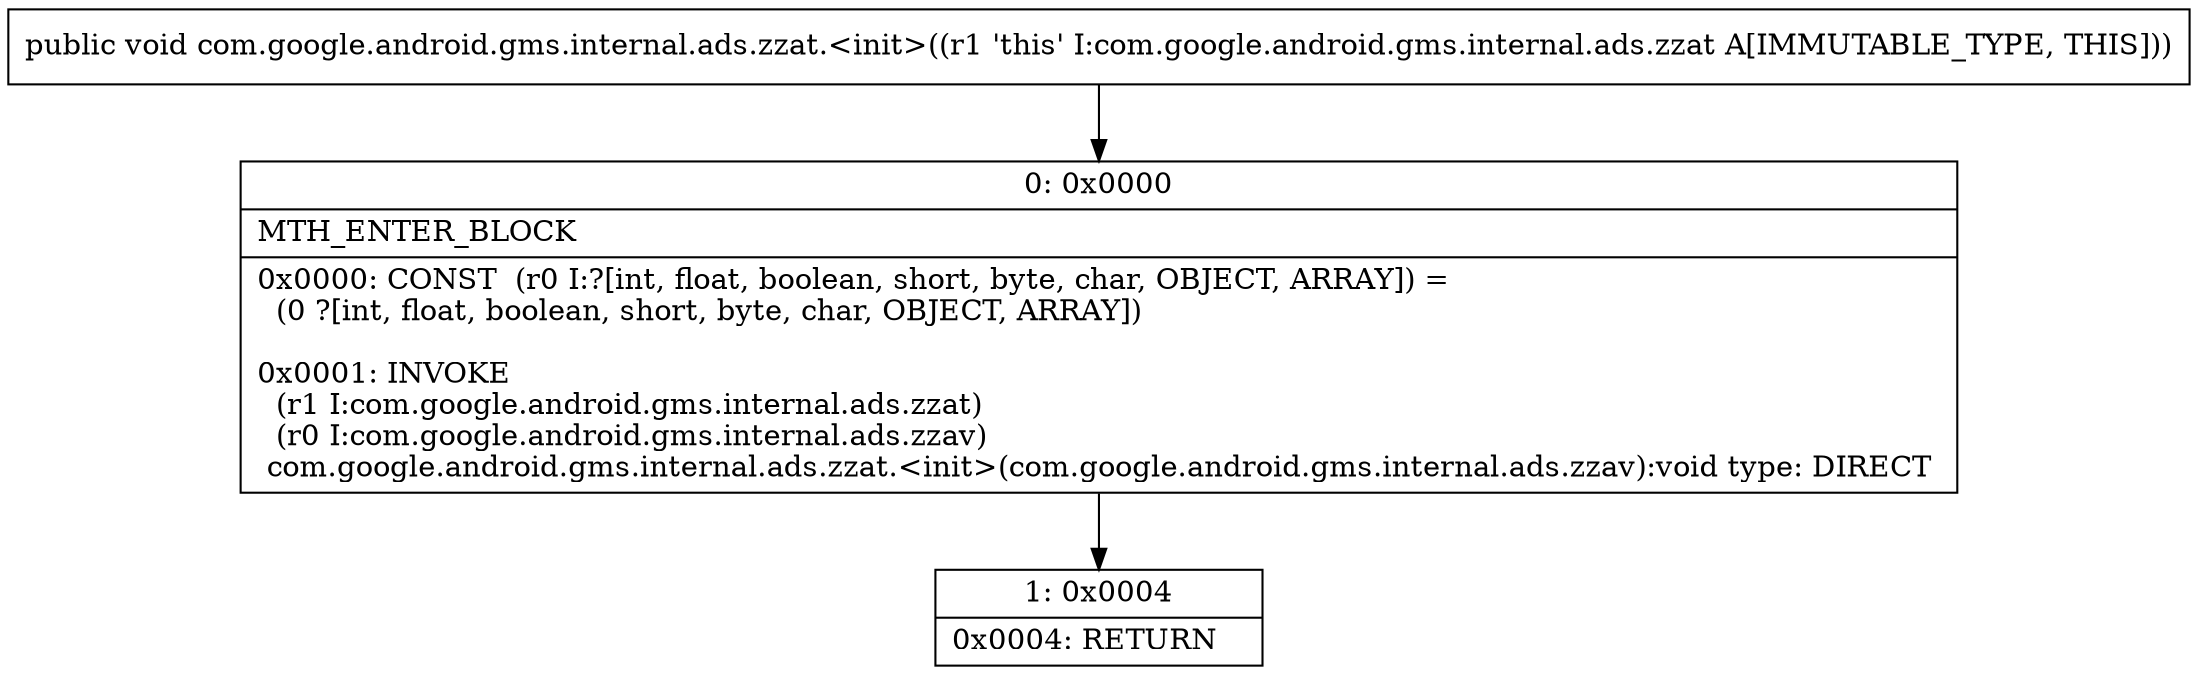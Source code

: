 digraph "CFG forcom.google.android.gms.internal.ads.zzat.\<init\>()V" {
Node_0 [shape=record,label="{0\:\ 0x0000|MTH_ENTER_BLOCK\l|0x0000: CONST  (r0 I:?[int, float, boolean, short, byte, char, OBJECT, ARRAY]) = \l  (0 ?[int, float, boolean, short, byte, char, OBJECT, ARRAY])\l \l0x0001: INVOKE  \l  (r1 I:com.google.android.gms.internal.ads.zzat)\l  (r0 I:com.google.android.gms.internal.ads.zzav)\l com.google.android.gms.internal.ads.zzat.\<init\>(com.google.android.gms.internal.ads.zzav):void type: DIRECT \l}"];
Node_1 [shape=record,label="{1\:\ 0x0004|0x0004: RETURN   \l}"];
MethodNode[shape=record,label="{public void com.google.android.gms.internal.ads.zzat.\<init\>((r1 'this' I:com.google.android.gms.internal.ads.zzat A[IMMUTABLE_TYPE, THIS])) }"];
MethodNode -> Node_0;
Node_0 -> Node_1;
}

